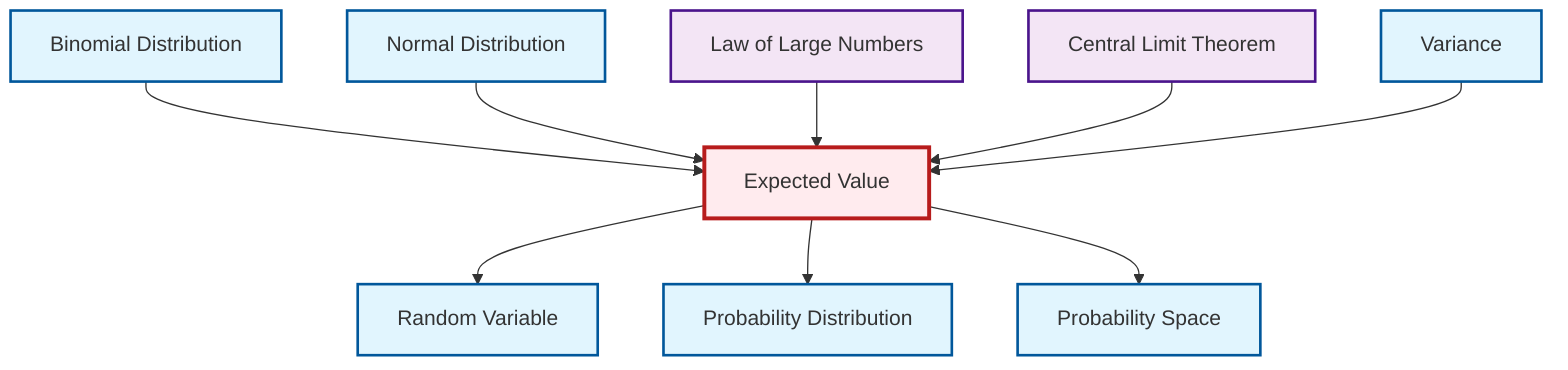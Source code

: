 graph TD
    classDef definition fill:#e1f5fe,stroke:#01579b,stroke-width:2px
    classDef theorem fill:#f3e5f5,stroke:#4a148c,stroke-width:2px
    classDef axiom fill:#fff3e0,stroke:#e65100,stroke-width:2px
    classDef example fill:#e8f5e9,stroke:#1b5e20,stroke-width:2px
    classDef current fill:#ffebee,stroke:#b71c1c,stroke-width:3px
    thm-central-limit["Central Limit Theorem"]:::theorem
    thm-law-of-large-numbers["Law of Large Numbers"]:::theorem
    def-normal-distribution["Normal Distribution"]:::definition
    def-probability-distribution["Probability Distribution"]:::definition
    def-variance["Variance"]:::definition
    def-binomial-distribution["Binomial Distribution"]:::definition
    def-probability-space["Probability Space"]:::definition
    def-expectation["Expected Value"]:::definition
    def-random-variable["Random Variable"]:::definition
    def-binomial-distribution --> def-expectation
    def-normal-distribution --> def-expectation
    def-expectation --> def-random-variable
    thm-law-of-large-numbers --> def-expectation
    def-expectation --> def-probability-distribution
    def-expectation --> def-probability-space
    thm-central-limit --> def-expectation
    def-variance --> def-expectation
    class def-expectation current